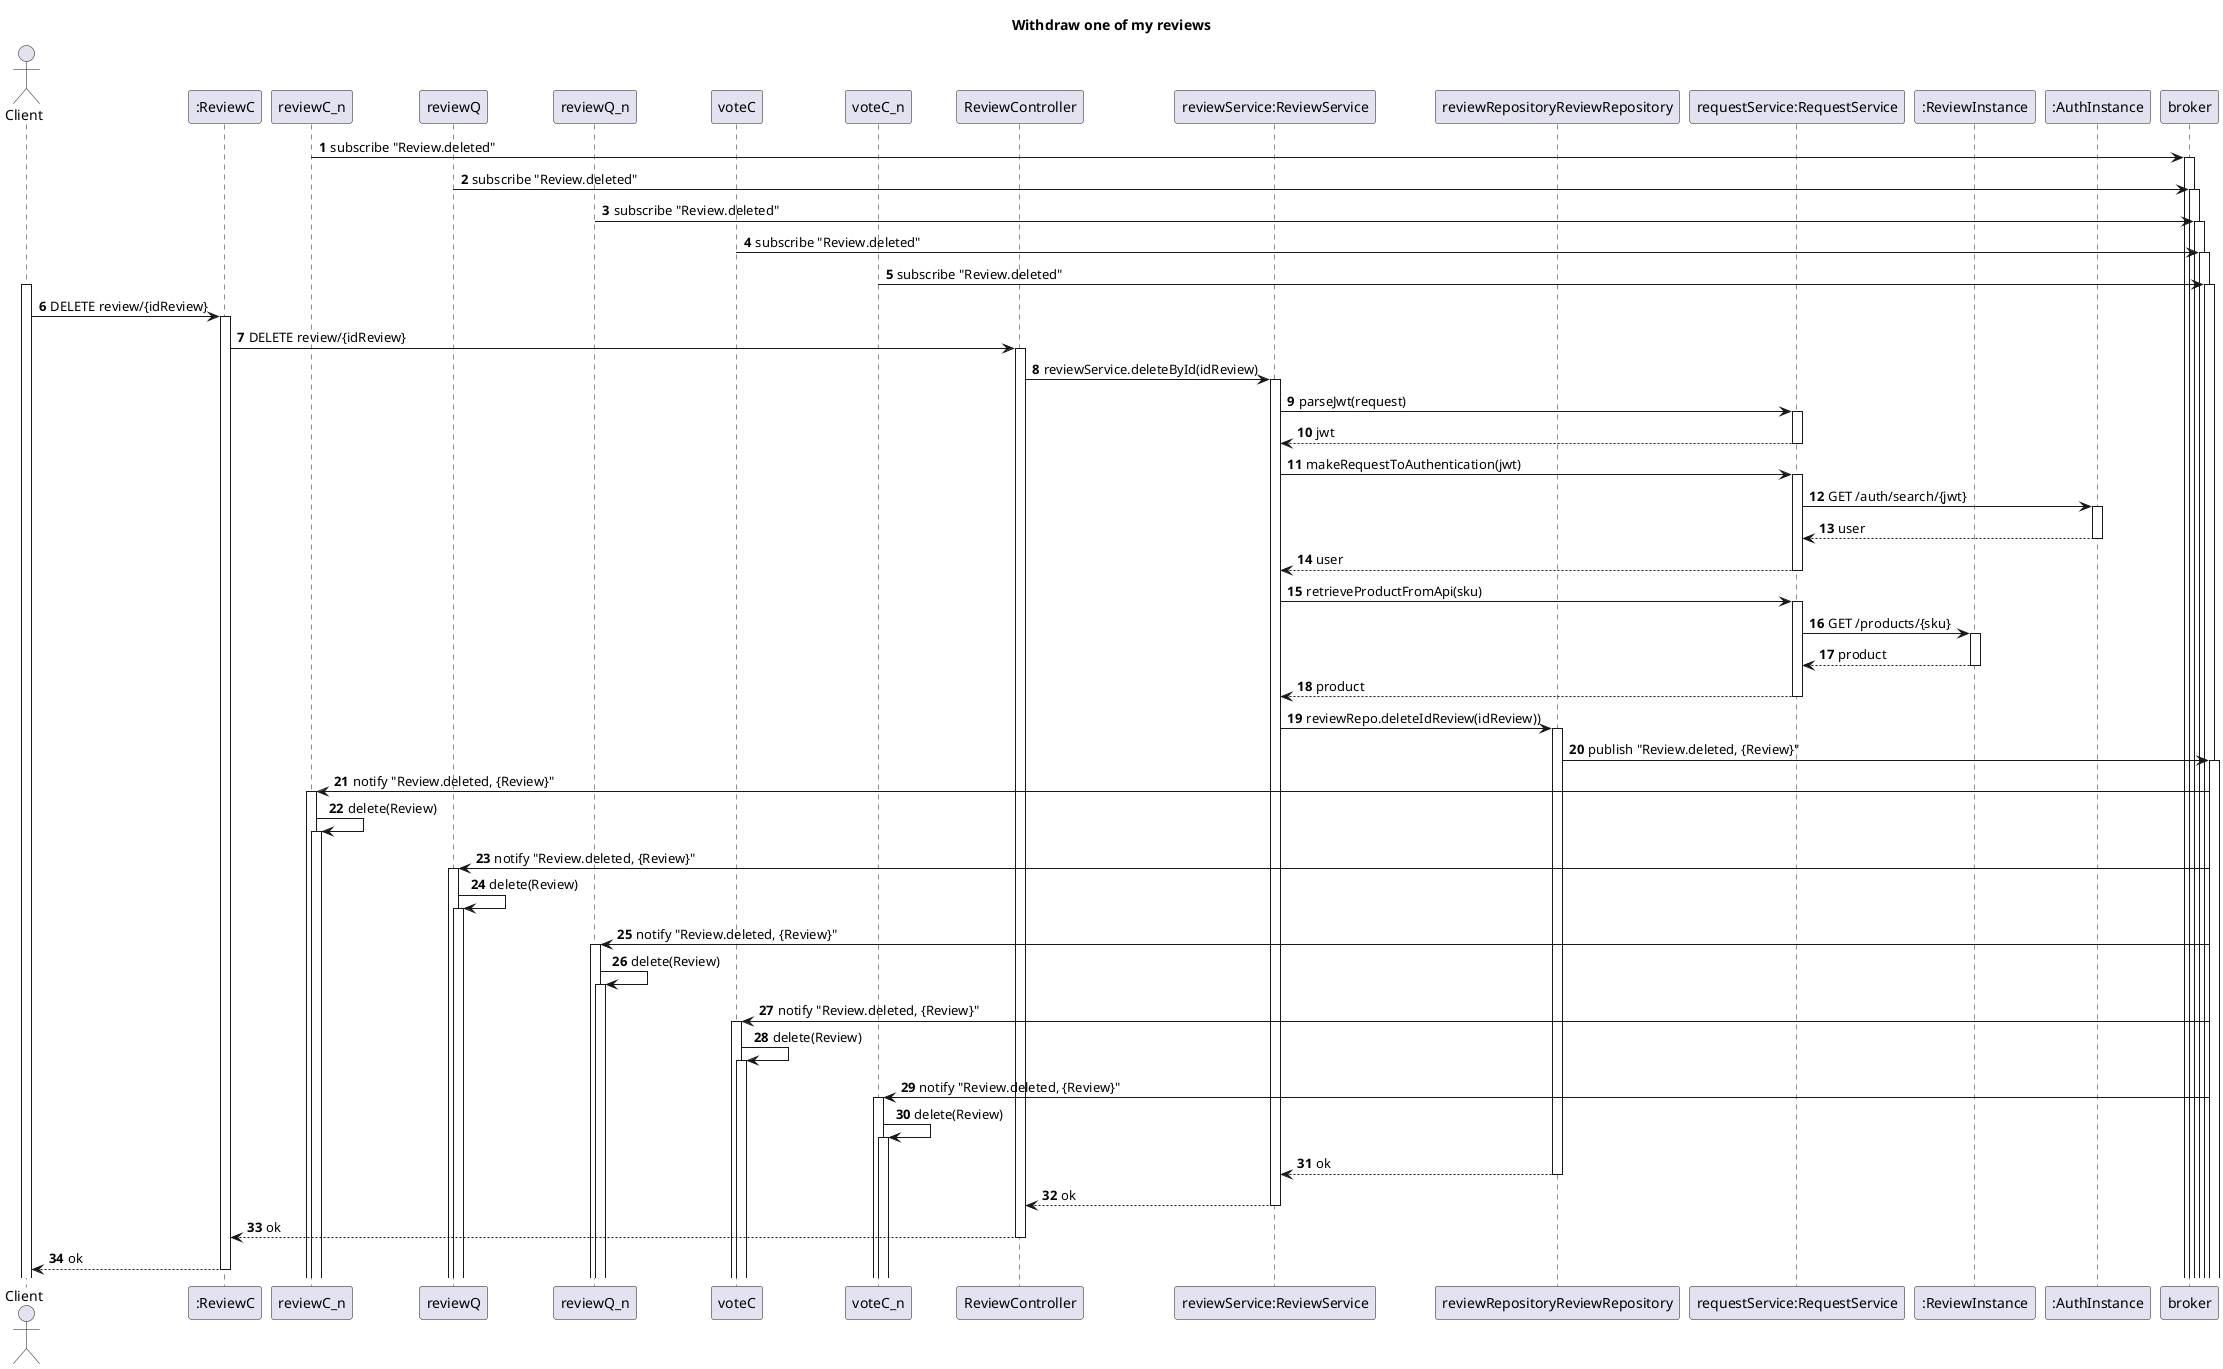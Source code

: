 @startuml
'https://plantuml.com/sequence-diagram

title Withdraw one of my reviews
autoactivate on
autonumber




actor "Client" as User



reviewC_n -> broker: subscribe "Review.deleted"
reviewQ -> broker: subscribe "Review.deleted"
reviewQ_n -> broker: subscribe "Review.deleted"
voteC -> broker: subscribe "Review.deleted"
voteC_n -> broker: subscribe "Review.deleted"

participant ":ReviewC" as reviewC
participant ":ReviewC_n" as reviewC_n
participant ":ReviewQ" as reviewQ
participant ":ReviewQ_n" as reviewQ_n
participant ":VoteC" as voteC
participant ":VoteC_n" as voteC_n

participant "ReviewController" as Ctrl
participant "reviewService:ReviewService" as service
participant "reviewRepositoryReviewRepository" as repo
participant "requestService:RequestService" as request
participant ":ReviewInstance" as instance
participant ":AuthInstance" as instanceAuth

participant ":MessageBroker" as broker




activate User
User -> reviewC : DELETE review/{idReview}
reviewC -> Ctrl: DELETE review/{idReview}
Ctrl -> service : reviewService.deleteById(idReview)

service -> request : parseJwt(request)
request --> service: jwt
service -> request: makeRequestToAuthentication(jwt)
request -> instanceAuth: GET /auth/search/{jwt}
instanceAuth --> request: user
request --> service: user

service -> request:retrieveProductFromApi(sku)
request -> instance: GET /products/{sku}
instance --> request: product
request --> service: product
service -> repo: reviewRepo.deleteIdReview(idReview))
repo -> broker: publish "Review.deleted, {Review}"

reviewC_n <- broker: notify "Review.deleted, {Review}"
reviewC_n -> reviewC_n: delete(Review)
reviewQ <- broker: notify "Review.deleted, {Review}"
reviewQ -> reviewQ: delete(Review)
reviewQ_n <- broker: notify "Review.deleted, {Review}"
reviewQ_n -> reviewQ_n: delete(Review)
voteC <- broker: notify "Review.deleted, {Review}"
voteC -> voteC: delete(Review)
voteC_n <- broker: notify "Review.deleted, {Review}"
voteC_n -> voteC_n: delete(Review)

repo --> service: ok
service --> Ctrl: ok
Ctrl --> reviewC: ok
reviewC --> User: ok



@enduml
